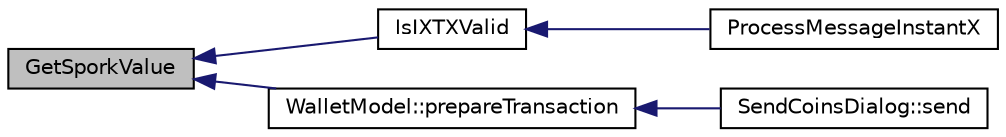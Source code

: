digraph "GetSporkValue"
{
  edge [fontname="Helvetica",fontsize="10",labelfontname="Helvetica",labelfontsize="10"];
  node [fontname="Helvetica",fontsize="10",shape=record];
  rankdir="LR";
  Node4 [label="GetSporkValue",height=0.2,width=0.4,color="black", fillcolor="grey75", style="filled", fontcolor="black"];
  Node4 -> Node5 [dir="back",color="midnightblue",fontsize="10",style="solid",fontname="Helvetica"];
  Node5 [label="IsIXTXValid",height=0.2,width=0.4,color="black", fillcolor="white", style="filled",URL="$instantx_8h.html#a091b5dc50769595bb701d5f85ca475e5"];
  Node5 -> Node6 [dir="back",color="midnightblue",fontsize="10",style="solid",fontname="Helvetica"];
  Node6 [label="ProcessMessageInstantX",height=0.2,width=0.4,color="black", fillcolor="white", style="filled",URL="$instantx_8h.html#aa516cb499ead2691d8ab216a499db5d0"];
  Node4 -> Node7 [dir="back",color="midnightblue",fontsize="10",style="solid",fontname="Helvetica"];
  Node7 [label="WalletModel::prepareTransaction",height=0.2,width=0.4,color="black", fillcolor="white", style="filled",URL="$class_wallet_model.html#a8abc851901c7c7343ebfb5a8e5fc0154"];
  Node7 -> Node8 [dir="back",color="midnightblue",fontsize="10",style="solid",fontname="Helvetica"];
  Node8 [label="SendCoinsDialog::send",height=0.2,width=0.4,color="black", fillcolor="white", style="filled",URL="$class_send_coins_dialog.html#afd8d436a16ea7dba1276e8fdfdc8b2d3"];
}
